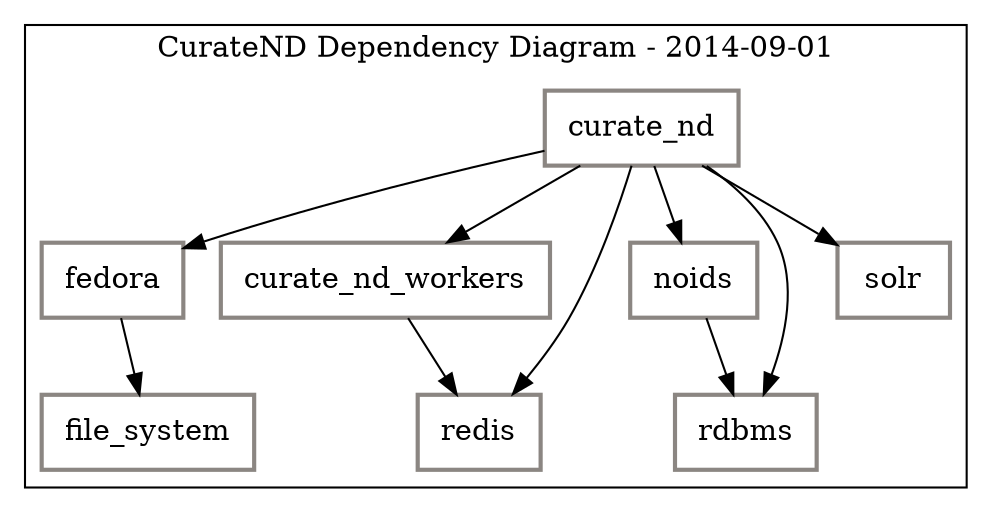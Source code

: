 digraph "G" {
    compound=true;
    node[color="grey15" shape=record penwidth=2 margin="0.15, 0.125"];

    subgraph cluster_0 {
        label="CurateND Dependency Diagram - 2014-09-01"
        node[style=filled fillcolor=white color="seashell4"]
        curate_nd -> curate_nd_workers
        curate_nd -> fedora
        curate_nd -> noids
        curate_nd -> rdbms
        curate_nd -> redis
        curate_nd -> solr
        curate_nd_workers -> redis
        fedora -> file_system
        noids -> rdbms
    }

}
